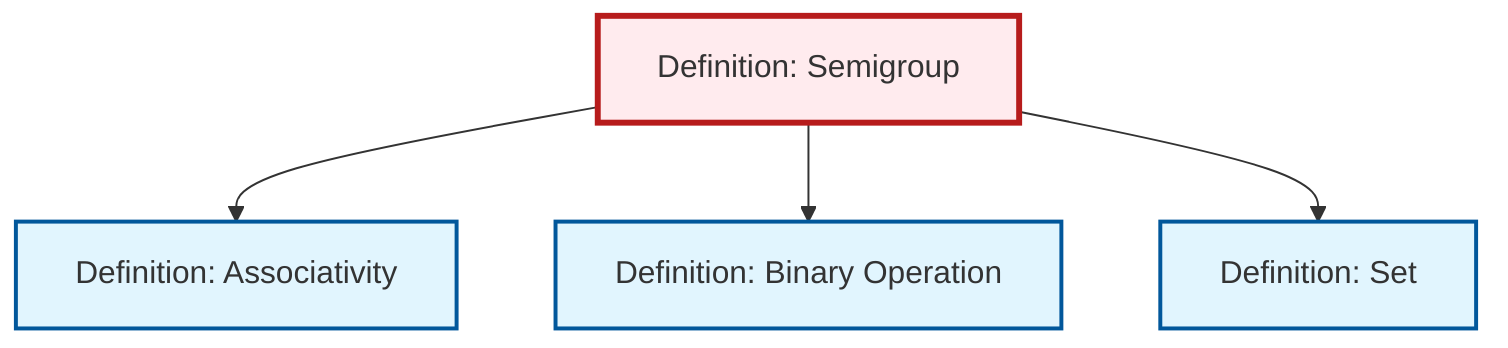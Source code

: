 graph TD
    classDef definition fill:#e1f5fe,stroke:#01579b,stroke-width:2px
    classDef theorem fill:#f3e5f5,stroke:#4a148c,stroke-width:2px
    classDef axiom fill:#fff3e0,stroke:#e65100,stroke-width:2px
    classDef example fill:#e8f5e9,stroke:#1b5e20,stroke-width:2px
    classDef current fill:#ffebee,stroke:#b71c1c,stroke-width:3px
    def-associativity["Definition: Associativity"]:::definition
    def-set["Definition: Set"]:::definition
    def-semigroup["Definition: Semigroup"]:::definition
    def-binary-operation["Definition: Binary Operation"]:::definition
    def-semigroup --> def-associativity
    def-semigroup --> def-binary-operation
    def-semigroup --> def-set
    class def-semigroup current